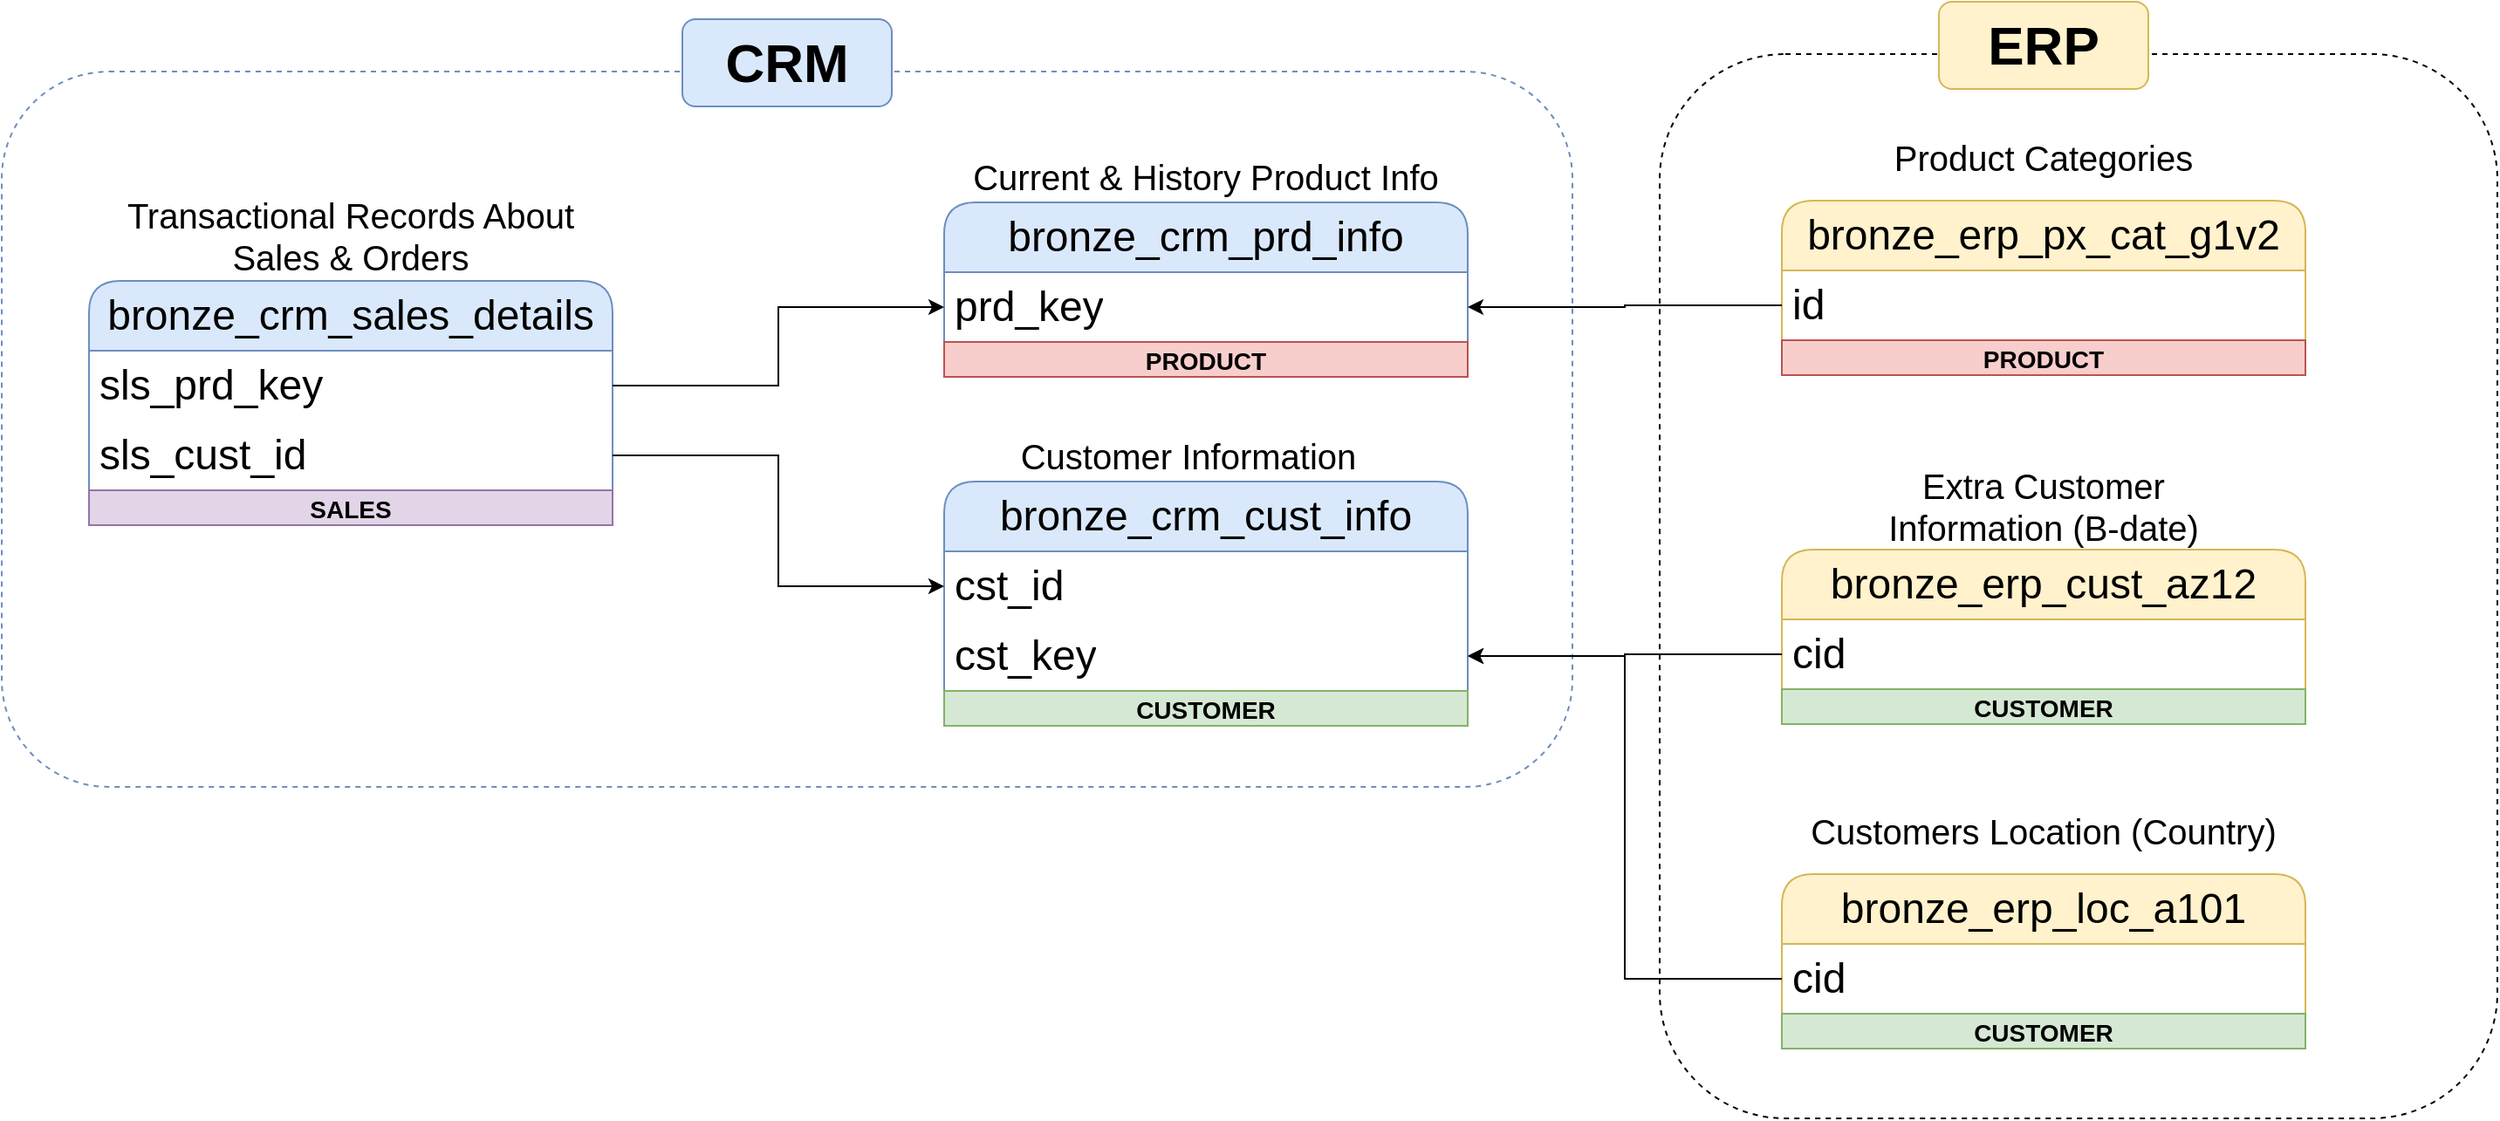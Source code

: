 <mxfile version="28.0.4">
  <diagram name="Page-1" id="wCxg8uWJ_lybM8EgFnui">
    <mxGraphModel dx="2097" dy="1140" grid="1" gridSize="10" guides="1" tooltips="1" connect="1" arrows="1" fold="1" page="0" pageScale="1" pageWidth="850" pageHeight="1100" math="0" shadow="0">
      <root>
        <mxCell id="0" />
        <mxCell id="1" parent="0" />
        <mxCell id="WBzJZ-XSdxpm455YSAPB-32" value="" style="rounded=1;whiteSpace=wrap;html=1;fillColor=none;strokeColor=#6c8ebf;fillStyle=auto;dashed=1;" parent="1" vertex="1">
          <mxGeometry x="-300" y="120" width="900" height="410" as="geometry" />
        </mxCell>
        <mxCell id="WBzJZ-XSdxpm455YSAPB-35" value="" style="rounded=1;whiteSpace=wrap;html=1;fillColor=none;strokeColor=#000000;fillStyle=auto;dashed=1;" parent="1" vertex="1">
          <mxGeometry x="650" y="110" width="480" height="610" as="geometry" />
        </mxCell>
        <mxCell id="WBzJZ-XSdxpm455YSAPB-1" value="bronze_crm_cust_info" style="swimlane;fontStyle=0;childLayout=stackLayout;horizontal=1;startSize=40;horizontalStack=0;resizeParent=1;resizeParentMax=0;resizeLast=0;collapsible=1;marginBottom=0;whiteSpace=wrap;html=1;rounded=1;fillColor=#dae8fc;strokeColor=#6c8ebf;fontSize=24;" parent="1" vertex="1">
          <mxGeometry x="240" y="355" width="300" height="140" as="geometry" />
        </mxCell>
        <mxCell id="WBzJZ-XSdxpm455YSAPB-2" value="cst_id" style="text;strokeColor=none;fillColor=none;align=left;verticalAlign=middle;spacingLeft=4;spacingRight=4;overflow=hidden;points=[[0,0.5],[1,0.5]];portConstraint=eastwest;rotatable=0;whiteSpace=wrap;html=1;rounded=1;fontSize=24;" parent="WBzJZ-XSdxpm455YSAPB-1" vertex="1">
          <mxGeometry y="40" width="300" height="40" as="geometry" />
        </mxCell>
        <mxCell id="WBzJZ-XSdxpm455YSAPB-19" value="cst_key" style="text;strokeColor=none;fillColor=none;align=left;verticalAlign=middle;spacingLeft=4;spacingRight=4;overflow=hidden;points=[[0,0.5],[1,0.5]];portConstraint=eastwest;rotatable=0;whiteSpace=wrap;html=1;rounded=1;fontSize=24;" parent="WBzJZ-XSdxpm455YSAPB-1" vertex="1">
          <mxGeometry y="80" width="300" height="40" as="geometry" />
        </mxCell>
        <mxCell id="F_49XHfvbSIhzX9kOnPR-4" value="CUSTOMER" style="text;html=1;strokeColor=#82b366;fillColor=#d5e8d4;align=center;verticalAlign=middle;whiteSpace=wrap;overflow=hidden;fontStyle=1;fontSize=14;" vertex="1" parent="WBzJZ-XSdxpm455YSAPB-1">
          <mxGeometry y="120" width="300" height="20" as="geometry" />
        </mxCell>
        <mxCell id="WBzJZ-XSdxpm455YSAPB-5" value="Customer Information" style="text;html=1;align=center;verticalAlign=middle;whiteSpace=wrap;rounded=0;fontSize=20;" parent="1" vertex="1">
          <mxGeometry x="270" y="325" width="220" height="30" as="geometry" />
        </mxCell>
        <mxCell id="WBzJZ-XSdxpm455YSAPB-6" value="bronze_crm_prd_info" style="swimlane;fontStyle=0;childLayout=stackLayout;horizontal=1;startSize=40;horizontalStack=0;resizeParent=1;resizeParentMax=0;resizeLast=0;collapsible=1;marginBottom=0;whiteSpace=wrap;html=1;rounded=1;fillColor=#dae8fc;strokeColor=#6c8ebf;fontSize=24;" parent="1" vertex="1">
          <mxGeometry x="240" y="195" width="300" height="100" as="geometry" />
        </mxCell>
        <mxCell id="WBzJZ-XSdxpm455YSAPB-7" value="prd_key" style="text;strokeColor=none;fillColor=none;align=left;verticalAlign=middle;spacingLeft=4;spacingRight=4;overflow=hidden;points=[[0,0.5],[1,0.5]];portConstraint=eastwest;rotatable=0;whiteSpace=wrap;html=1;rounded=1;fontSize=24;" parent="WBzJZ-XSdxpm455YSAPB-6" vertex="1">
          <mxGeometry y="40" width="300" height="40" as="geometry" />
        </mxCell>
        <mxCell id="F_49XHfvbSIhzX9kOnPR-2" value="PRODUCT" style="text;html=1;strokeColor=#b85450;fillColor=#f8cecc;align=center;verticalAlign=middle;whiteSpace=wrap;overflow=hidden;fontStyle=1;fontSize=14;" vertex="1" parent="WBzJZ-XSdxpm455YSAPB-6">
          <mxGeometry y="80" width="300" height="20" as="geometry" />
        </mxCell>
        <mxCell id="WBzJZ-XSdxpm455YSAPB-8" value="Current &amp;amp; History Product Info" style="text;html=1;align=center;verticalAlign=middle;whiteSpace=wrap;rounded=0;fontSize=20;" parent="1" vertex="1">
          <mxGeometry x="250" y="165" width="280" height="30" as="geometry" />
        </mxCell>
        <mxCell id="WBzJZ-XSdxpm455YSAPB-9" value="bronze_crm_sales_details" style="swimlane;fontStyle=0;childLayout=stackLayout;horizontal=1;startSize=40;horizontalStack=0;resizeParent=1;resizeParentMax=0;resizeLast=0;collapsible=1;marginBottom=0;whiteSpace=wrap;html=1;rounded=1;fillColor=#dae8fc;strokeColor=#6c8ebf;fontSize=24;" parent="1" vertex="1">
          <mxGeometry x="-250" y="240" width="300" height="140" as="geometry" />
        </mxCell>
        <mxCell id="WBzJZ-XSdxpm455YSAPB-10" value="sls_prd_key" style="text;strokeColor=none;fillColor=none;align=left;verticalAlign=middle;spacingLeft=4;spacingRight=4;overflow=hidden;points=[[0,0.5],[1,0.5]];portConstraint=eastwest;rotatable=0;whiteSpace=wrap;html=1;rounded=1;fontSize=24;" parent="WBzJZ-XSdxpm455YSAPB-9" vertex="1">
          <mxGeometry y="40" width="300" height="40" as="geometry" />
        </mxCell>
        <mxCell id="WBzJZ-XSdxpm455YSAPB-13" value="sls_cust_id" style="text;strokeColor=none;fillColor=none;align=left;verticalAlign=middle;spacingLeft=4;spacingRight=4;overflow=hidden;points=[[0,0.5],[1,0.5]];portConstraint=eastwest;rotatable=0;whiteSpace=wrap;html=1;rounded=1;fontSize=24;" parent="WBzJZ-XSdxpm455YSAPB-9" vertex="1">
          <mxGeometry y="80" width="300" height="40" as="geometry" />
        </mxCell>
        <mxCell id="F_49XHfvbSIhzX9kOnPR-7" value="SALES" style="text;html=1;strokeColor=#9673a6;fillColor=#e1d5e7;align=center;verticalAlign=middle;whiteSpace=wrap;overflow=hidden;fontStyle=1;fontSize=14;" vertex="1" parent="WBzJZ-XSdxpm455YSAPB-9">
          <mxGeometry y="120" width="300" height="20" as="geometry" />
        </mxCell>
        <mxCell id="WBzJZ-XSdxpm455YSAPB-11" value="Transactional Records About Sales &amp;amp; Orders" style="text;html=1;align=center;verticalAlign=middle;whiteSpace=wrap;rounded=0;fontSize=20;" parent="1" vertex="1">
          <mxGeometry x="-250" y="199" width="300" height="30" as="geometry" />
        </mxCell>
        <mxCell id="WBzJZ-XSdxpm455YSAPB-14" style="edgeStyle=orthogonalEdgeStyle;rounded=0;orthogonalLoop=1;jettySize=auto;html=1;exitX=1;exitY=0.5;exitDx=0;exitDy=0;entryX=0;entryY=0.5;entryDx=0;entryDy=0;" parent="1" source="WBzJZ-XSdxpm455YSAPB-10" target="WBzJZ-XSdxpm455YSAPB-7" edge="1">
          <mxGeometry relative="1" as="geometry" />
        </mxCell>
        <mxCell id="WBzJZ-XSdxpm455YSAPB-15" style="edgeStyle=orthogonalEdgeStyle;rounded=0;orthogonalLoop=1;jettySize=auto;html=1;exitX=1;exitY=0.5;exitDx=0;exitDy=0;entryX=0;entryY=0.5;entryDx=0;entryDy=0;" parent="1" source="WBzJZ-XSdxpm455YSAPB-13" target="WBzJZ-XSdxpm455YSAPB-2" edge="1">
          <mxGeometry relative="1" as="geometry" />
        </mxCell>
        <mxCell id="WBzJZ-XSdxpm455YSAPB-16" value="bronze_erp_cust_az12" style="swimlane;fontStyle=0;childLayout=stackLayout;horizontal=1;startSize=40;horizontalStack=0;resizeParent=1;resizeParentMax=0;resizeLast=0;collapsible=1;marginBottom=0;whiteSpace=wrap;html=1;rounded=1;fillColor=#fff2cc;strokeColor=#d6b656;fontSize=24;" parent="1" vertex="1">
          <mxGeometry x="720" y="394" width="300" height="100" as="geometry" />
        </mxCell>
        <mxCell id="WBzJZ-XSdxpm455YSAPB-17" value="cid" style="text;strokeColor=none;fillColor=none;align=left;verticalAlign=middle;spacingLeft=4;spacingRight=4;overflow=hidden;points=[[0,0.5],[1,0.5]];portConstraint=eastwest;rotatable=0;whiteSpace=wrap;html=1;rounded=1;fontSize=24;" parent="WBzJZ-XSdxpm455YSAPB-16" vertex="1">
          <mxGeometry y="40" width="300" height="40" as="geometry" />
        </mxCell>
        <mxCell id="F_49XHfvbSIhzX9kOnPR-5" value="CUSTOMER" style="text;html=1;strokeColor=#82b366;fillColor=#d5e8d4;align=center;verticalAlign=middle;whiteSpace=wrap;overflow=hidden;fontStyle=1;fontSize=14;" vertex="1" parent="WBzJZ-XSdxpm455YSAPB-16">
          <mxGeometry y="80" width="300" height="20" as="geometry" />
        </mxCell>
        <mxCell id="WBzJZ-XSdxpm455YSAPB-18" value="Extra Customer Information (B-date)" style="text;html=1;align=center;verticalAlign=middle;whiteSpace=wrap;rounded=0;fontSize=20;" parent="1" vertex="1">
          <mxGeometry x="750" y="354" width="240" height="30" as="geometry" />
        </mxCell>
        <mxCell id="WBzJZ-XSdxpm455YSAPB-21" value="bronze_erp_loc_a101" style="swimlane;fontStyle=0;childLayout=stackLayout;horizontal=1;startSize=40;horizontalStack=0;resizeParent=1;resizeParentMax=0;resizeLast=0;collapsible=1;marginBottom=0;whiteSpace=wrap;html=1;rounded=1;fillColor=#fff2cc;strokeColor=#d6b656;fontSize=24;" parent="1" vertex="1">
          <mxGeometry x="720" y="580" width="300" height="100" as="geometry" />
        </mxCell>
        <mxCell id="WBzJZ-XSdxpm455YSAPB-22" value="cid" style="text;strokeColor=none;fillColor=none;align=left;verticalAlign=middle;spacingLeft=4;spacingRight=4;overflow=hidden;points=[[0,0.5],[1,0.5]];portConstraint=eastwest;rotatable=0;whiteSpace=wrap;html=1;rounded=1;fontSize=24;" parent="WBzJZ-XSdxpm455YSAPB-21" vertex="1">
          <mxGeometry y="40" width="300" height="40" as="geometry" />
        </mxCell>
        <mxCell id="F_49XHfvbSIhzX9kOnPR-6" value="CUSTOMER" style="text;html=1;strokeColor=#82b366;fillColor=#d5e8d4;align=center;verticalAlign=middle;whiteSpace=wrap;overflow=hidden;fontStyle=1;fontSize=14;" vertex="1" parent="WBzJZ-XSdxpm455YSAPB-21">
          <mxGeometry y="80" width="300" height="20" as="geometry" />
        </mxCell>
        <mxCell id="WBzJZ-XSdxpm455YSAPB-23" value="Customers Location (Country)" style="text;html=1;align=center;verticalAlign=middle;whiteSpace=wrap;rounded=0;fontSize=20;" parent="1" vertex="1">
          <mxGeometry x="730" y="540" width="280" height="30" as="geometry" />
        </mxCell>
        <mxCell id="WBzJZ-XSdxpm455YSAPB-26" style="edgeStyle=orthogonalEdgeStyle;rounded=0;orthogonalLoop=1;jettySize=auto;html=1;exitX=0;exitY=0.5;exitDx=0;exitDy=0;entryX=1;entryY=0.5;entryDx=0;entryDy=0;" parent="1" source="WBzJZ-XSdxpm455YSAPB-17" target="WBzJZ-XSdxpm455YSAPB-19" edge="1">
          <mxGeometry relative="1" as="geometry" />
        </mxCell>
        <mxCell id="WBzJZ-XSdxpm455YSAPB-27" style="edgeStyle=orthogonalEdgeStyle;rounded=0;orthogonalLoop=1;jettySize=auto;html=1;exitX=0;exitY=0.5;exitDx=0;exitDy=0;entryX=1;entryY=0.5;entryDx=0;entryDy=0;" parent="1" source="WBzJZ-XSdxpm455YSAPB-22" target="WBzJZ-XSdxpm455YSAPB-19" edge="1">
          <mxGeometry relative="1" as="geometry" />
        </mxCell>
        <mxCell id="WBzJZ-XSdxpm455YSAPB-28" value="bronze_erp_px_cat_g1v2" style="swimlane;fontStyle=0;childLayout=stackLayout;horizontal=1;startSize=40;horizontalStack=0;resizeParent=1;resizeParentMax=0;resizeLast=0;collapsible=1;marginBottom=0;whiteSpace=wrap;html=1;rounded=1;fillColor=#fff2cc;strokeColor=#d6b656;fontSize=24;" parent="1" vertex="1">
          <mxGeometry x="720" y="194" width="300" height="100" as="geometry" />
        </mxCell>
        <mxCell id="WBzJZ-XSdxpm455YSAPB-29" value="id" style="text;strokeColor=none;fillColor=none;align=left;verticalAlign=middle;spacingLeft=4;spacingRight=4;overflow=hidden;points=[[0,0.5],[1,0.5]];portConstraint=eastwest;rotatable=0;whiteSpace=wrap;html=1;rounded=1;fontSize=24;" parent="WBzJZ-XSdxpm455YSAPB-28" vertex="1">
          <mxGeometry y="40" width="300" height="40" as="geometry" />
        </mxCell>
        <mxCell id="F_49XHfvbSIhzX9kOnPR-1" value="PRODUCT" style="text;html=1;strokeColor=#b85450;fillColor=#f8cecc;align=center;verticalAlign=middle;whiteSpace=wrap;overflow=hidden;fontStyle=1;fontSize=14;" vertex="1" parent="WBzJZ-XSdxpm455YSAPB-28">
          <mxGeometry y="80" width="300" height="20" as="geometry" />
        </mxCell>
        <mxCell id="WBzJZ-XSdxpm455YSAPB-30" value="Product Categories" style="text;html=1;align=center;verticalAlign=middle;whiteSpace=wrap;rounded=0;fontSize=20;" parent="1" vertex="1">
          <mxGeometry x="750" y="154" width="240" height="30" as="geometry" />
        </mxCell>
        <mxCell id="WBzJZ-XSdxpm455YSAPB-31" style="edgeStyle=orthogonalEdgeStyle;rounded=0;orthogonalLoop=1;jettySize=auto;html=1;exitX=0;exitY=0.5;exitDx=0;exitDy=0;entryX=1;entryY=0.5;entryDx=0;entryDy=0;" parent="1" source="WBzJZ-XSdxpm455YSAPB-29" target="WBzJZ-XSdxpm455YSAPB-7" edge="1">
          <mxGeometry relative="1" as="geometry" />
        </mxCell>
        <mxCell id="WBzJZ-XSdxpm455YSAPB-34" value="&lt;font style=&quot;font-size: 31px;&quot;&gt;&lt;b style=&quot;&quot;&gt;CRM&lt;/b&gt;&lt;/font&gt;" style="rounded=1;whiteSpace=wrap;html=1;fillColor=#dae8fc;strokeColor=#6c8ebf;" parent="1" vertex="1">
          <mxGeometry x="90" y="90" width="120" height="50" as="geometry" />
        </mxCell>
        <mxCell id="WBzJZ-XSdxpm455YSAPB-36" value="&lt;font style=&quot;font-size: 31px;&quot;&gt;&lt;b style=&quot;&quot;&gt;ERP&lt;/b&gt;&lt;/font&gt;" style="rounded=1;whiteSpace=wrap;html=1;fillColor=#fff2cc;strokeColor=#d6b656;" parent="1" vertex="1">
          <mxGeometry x="810" y="80" width="120" height="50" as="geometry" />
        </mxCell>
      </root>
    </mxGraphModel>
  </diagram>
</mxfile>
